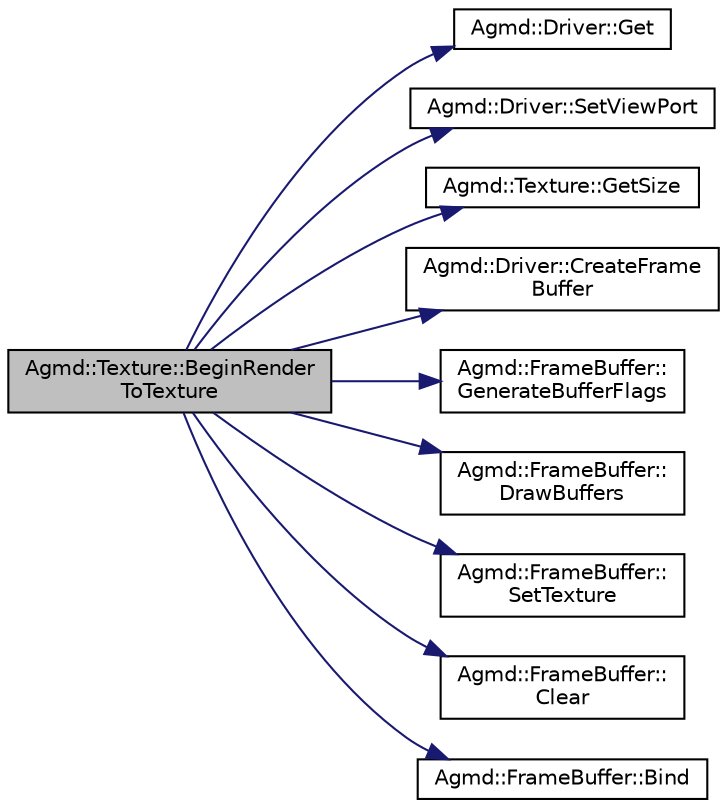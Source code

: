 digraph "Agmd::Texture::BeginRenderToTexture"
{
  edge [fontname="Helvetica",fontsize="10",labelfontname="Helvetica",labelfontsize="10"];
  node [fontname="Helvetica",fontsize="10",shape=record];
  rankdir="LR";
  Node1 [label="Agmd::Texture::BeginRender\lToTexture",height=0.2,width=0.4,color="black", fillcolor="grey75", style="filled" fontcolor="black"];
  Node1 -> Node2 [color="midnightblue",fontsize="10",style="solid",fontname="Helvetica"];
  Node2 [label="Agmd::Driver::Get",height=0.2,width=0.4,color="black", fillcolor="white", style="filled",URL="$class_agmd_1_1_driver.html#aedf84a4d782cbaad6a5d5eb1fd17b682"];
  Node1 -> Node3 [color="midnightblue",fontsize="10",style="solid",fontname="Helvetica"];
  Node3 [label="Agmd::Driver::SetViewPort",height=0.2,width=0.4,color="black", fillcolor="white", style="filled",URL="$class_agmd_1_1_driver.html#ab16bec32bad282876e909ee90df11be7"];
  Node1 -> Node4 [color="midnightblue",fontsize="10",style="solid",fontname="Helvetica"];
  Node4 [label="Agmd::Texture::GetSize",height=0.2,width=0.4,color="black", fillcolor="white", style="filled",URL="$class_agmd_1_1_texture.html#ad0bc7071cb4a1d0c7a0a68200c815c5d"];
  Node1 -> Node5 [color="midnightblue",fontsize="10",style="solid",fontname="Helvetica"];
  Node5 [label="Agmd::Driver::CreateFrame\lBuffer",height=0.2,width=0.4,color="black", fillcolor="white", style="filled",URL="$class_agmd_1_1_driver.html#a7c431ff6b04e96f258b987ae8d922a9c"];
  Node1 -> Node6 [color="midnightblue",fontsize="10",style="solid",fontname="Helvetica"];
  Node6 [label="Agmd::FrameBuffer::\lGenerateBufferFlags",height=0.2,width=0.4,color="black", fillcolor="white", style="filled",URL="$class_agmd_1_1_frame_buffer.html#a4e08d994af258b09858b46e5b6ef47ed"];
  Node1 -> Node7 [color="midnightblue",fontsize="10",style="solid",fontname="Helvetica"];
  Node7 [label="Agmd::FrameBuffer::\lDrawBuffers",height=0.2,width=0.4,color="black", fillcolor="white", style="filled",URL="$class_agmd_1_1_frame_buffer.html#aa8c9362a32a4f8d83be2029adb341688"];
  Node1 -> Node8 [color="midnightblue",fontsize="10",style="solid",fontname="Helvetica"];
  Node8 [label="Agmd::FrameBuffer::\lSetTexture",height=0.2,width=0.4,color="black", fillcolor="white", style="filled",URL="$class_agmd_1_1_frame_buffer.html#a76ffe93cffad0a95befbee4dc575487a"];
  Node1 -> Node9 [color="midnightblue",fontsize="10",style="solid",fontname="Helvetica"];
  Node9 [label="Agmd::FrameBuffer::\lClear",height=0.2,width=0.4,color="black", fillcolor="white", style="filled",URL="$class_agmd_1_1_frame_buffer.html#a2ea4be225c7cfab68f85329022651b80"];
  Node1 -> Node10 [color="midnightblue",fontsize="10",style="solid",fontname="Helvetica"];
  Node10 [label="Agmd::FrameBuffer::Bind",height=0.2,width=0.4,color="black", fillcolor="white", style="filled",URL="$class_agmd_1_1_frame_buffer.html#adbe54d16610cf433ed300797795d51f4"];
}
